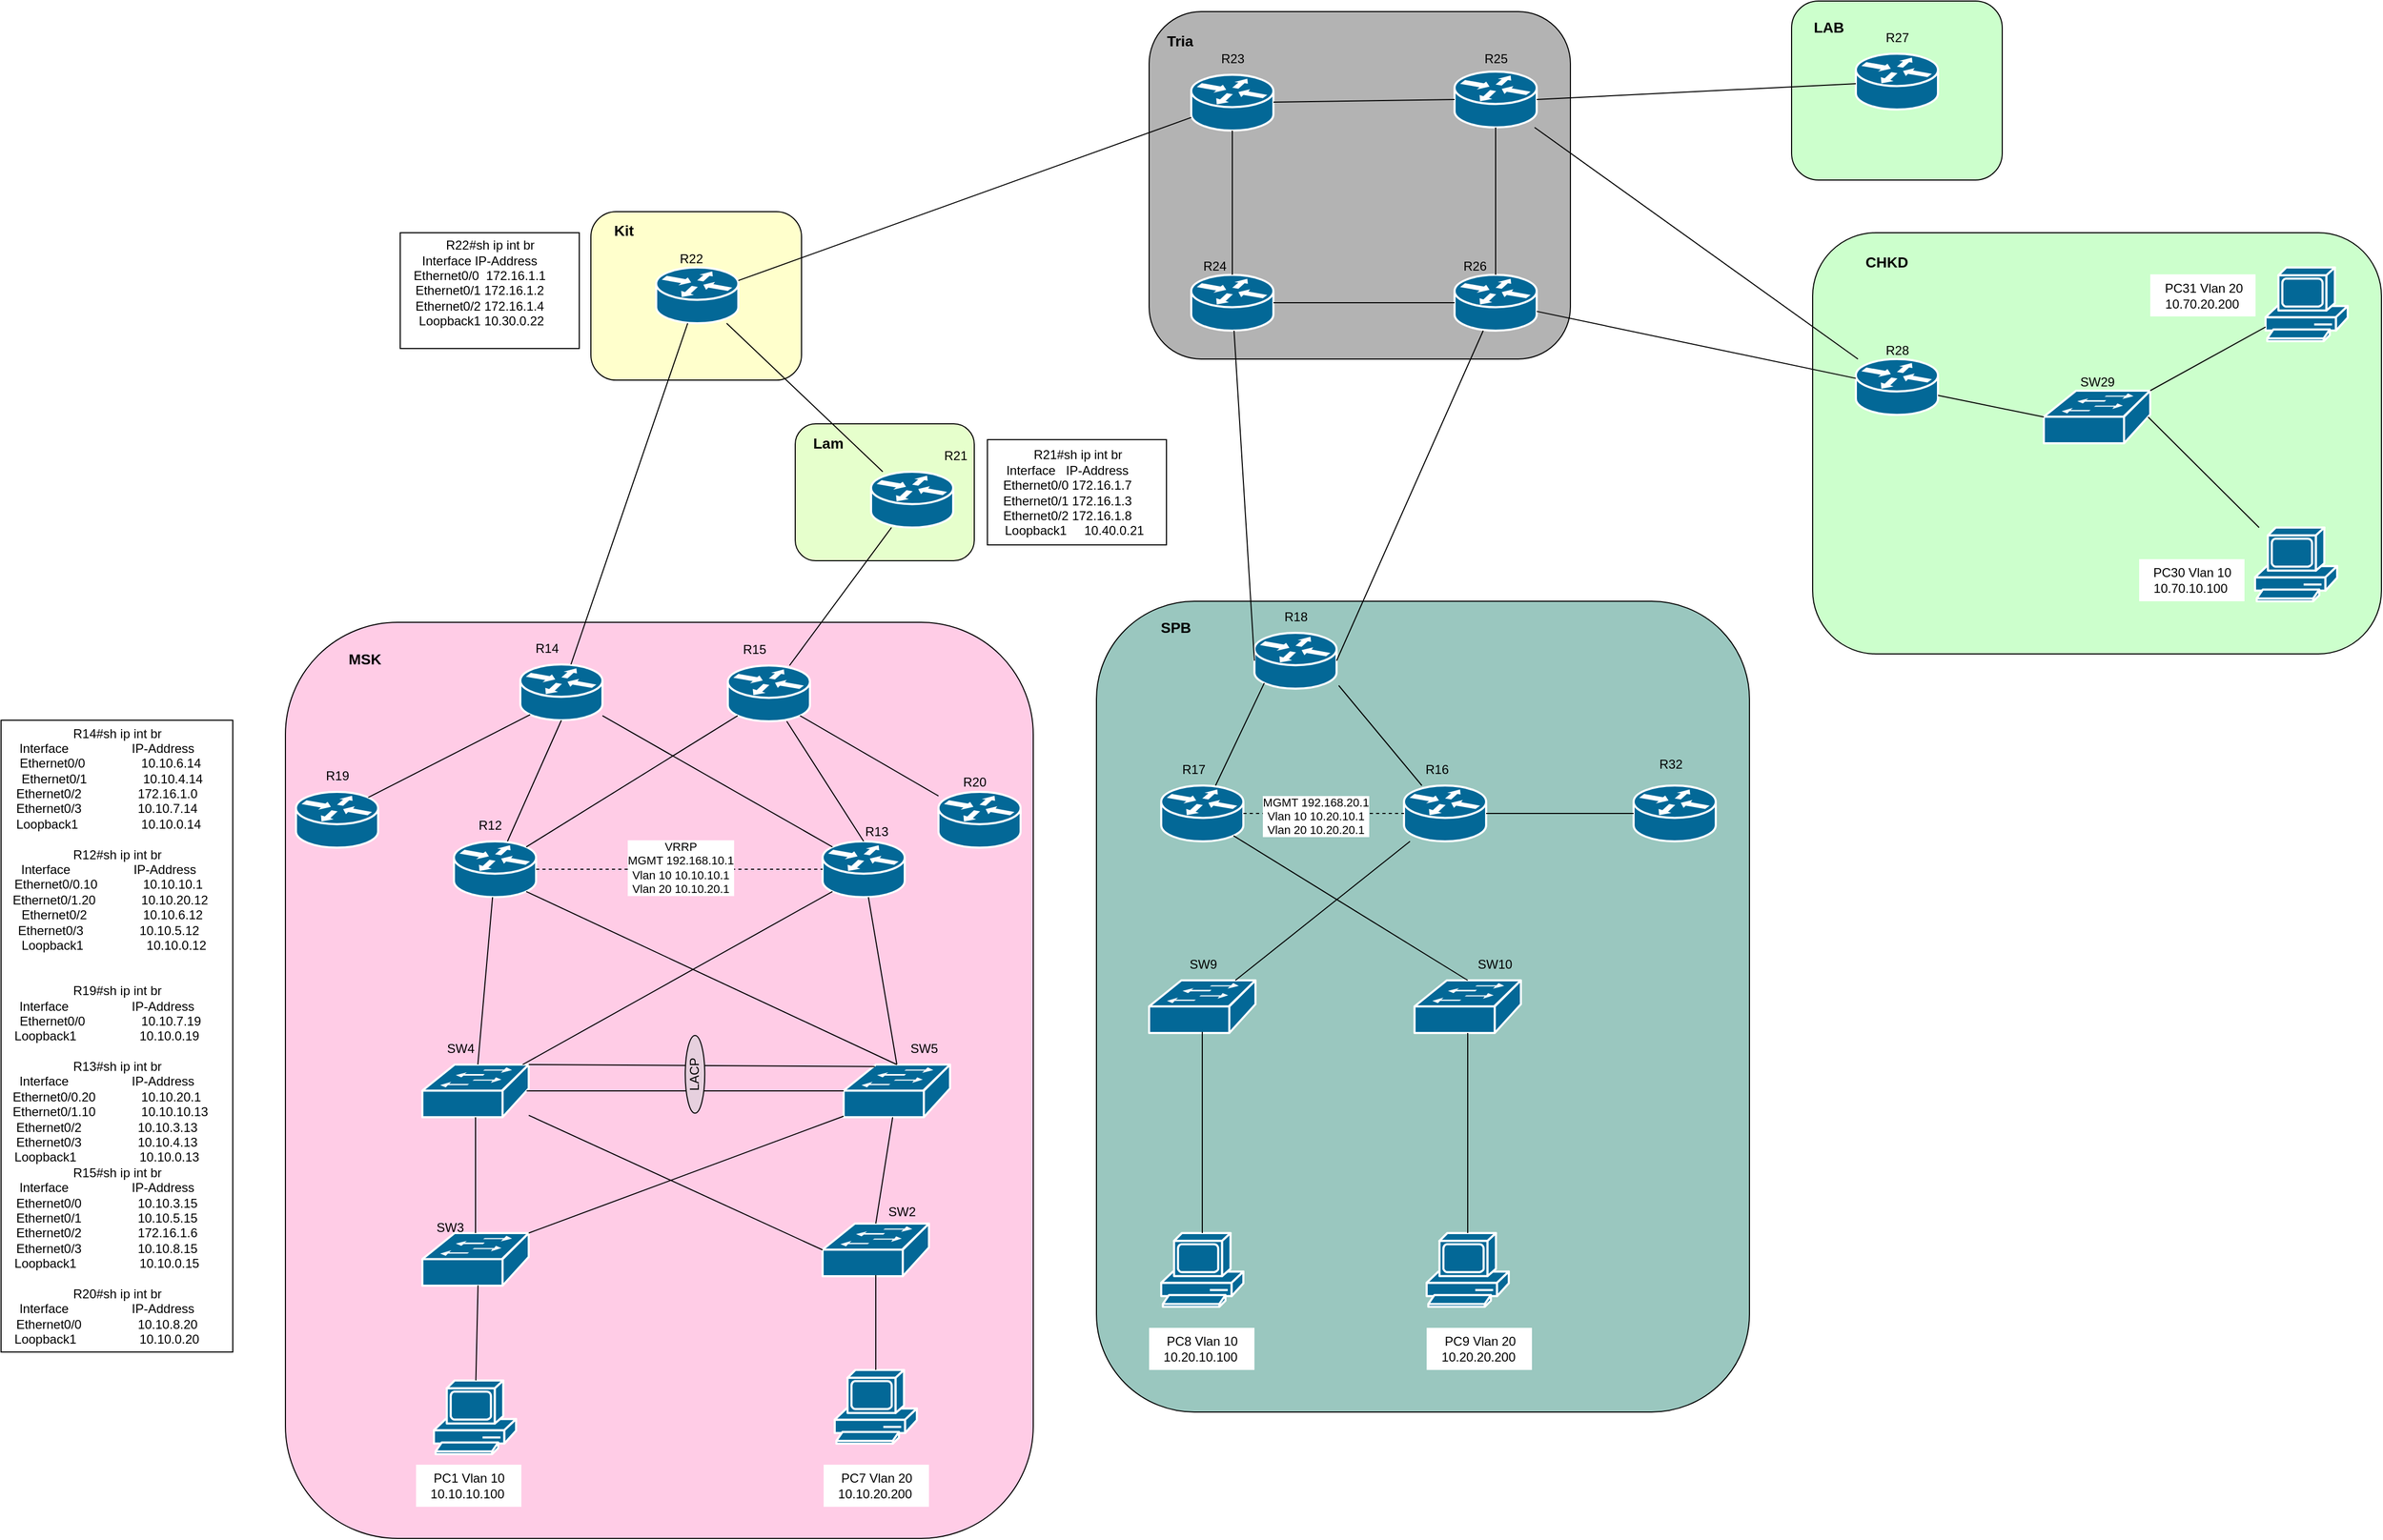 <mxfile version="26.1.1">
  <diagram name="Page-1" id="c37626ed-c26b-45fb-9056-f9ebc6bb27b6">
    <mxGraphModel dx="2823" dy="1587" grid="1" gridSize="10" guides="1" tooltips="1" connect="1" arrows="1" fold="1" page="1" pageScale="1" pageWidth="1100" pageHeight="850" background="none" math="0" shadow="0">
      <root>
        <mxCell id="0" />
        <mxCell id="1" parent="0" />
        <mxCell id="o637oV9layjL8QvYwBEP-45" value="" style="rounded=1;whiteSpace=wrap;html=1;fillColor=#CCFFCC;" vertex="1" parent="1">
          <mxGeometry x="1040" y="-320" width="200" height="170" as="geometry" />
        </mxCell>
        <mxCell id="o637oV9layjL8QvYwBEP-44" value="" style="rounded=1;whiteSpace=wrap;html=1;fillColor=#B3B3B3;" vertex="1" parent="1">
          <mxGeometry x="430" y="-310" width="400" height="330" as="geometry" />
        </mxCell>
        <mxCell id="o637oV9layjL8QvYwBEP-40" value="" style="rounded=1;whiteSpace=wrap;html=1;fillColor=#E6FFCC;" vertex="1" parent="1">
          <mxGeometry x="94" y="81.5" width="170" height="130" as="geometry" />
        </mxCell>
        <mxCell id="o637oV9layjL8QvYwBEP-41" value="" style="rounded=1;whiteSpace=wrap;html=1;fillColor=#FFFFCC;" vertex="1" parent="1">
          <mxGeometry x="-100" y="-120" width="200" height="160" as="geometry" />
        </mxCell>
        <mxCell id="o637oV9layjL8QvYwBEP-39" value="" style="rounded=1;whiteSpace=wrap;html=1;fillColor=#CCFFCC;" vertex="1" parent="1">
          <mxGeometry x="1060" y="-100" width="540" height="400" as="geometry" />
        </mxCell>
        <mxCell id="o637oV9layjL8QvYwBEP-37" value="" style="rounded=1;whiteSpace=wrap;html=1;fillColor=#9AC7BF;" vertex="1" parent="1">
          <mxGeometry x="380" y="250" width="620" height="770" as="geometry" />
        </mxCell>
        <mxCell id="o637oV9layjL8QvYwBEP-36" value="" style="rounded=1;whiteSpace=wrap;html=1;fillColor=#FFCCE6;" vertex="1" parent="1">
          <mxGeometry x="-390" y="270" width="710" height="870" as="geometry" />
        </mxCell>
        <mxCell id="o637oV9layjL8QvYwBEP-2" value="" style="shape=mxgraph.cisco.routers.router;sketch=0;html=1;pointerEvents=1;dashed=0;fillColor=#036897;strokeColor=#ffffff;strokeWidth=2;verticalLabelPosition=bottom;verticalAlign=top;align=center;outlineConnect=0;" vertex="1" parent="1">
          <mxGeometry x="120" y="478" width="78" height="53" as="geometry" />
        </mxCell>
        <mxCell id="o637oV9layjL8QvYwBEP-3" value="" style="shape=mxgraph.cisco.routers.router;sketch=0;html=1;pointerEvents=1;dashed=0;fillColor=#036897;strokeColor=#ffffff;strokeWidth=2;verticalLabelPosition=bottom;verticalAlign=top;align=center;outlineConnect=0;" vertex="1" parent="1">
          <mxGeometry x="-230" y="478" width="78" height="53" as="geometry" />
        </mxCell>
        <mxCell id="o637oV9layjL8QvYwBEP-4" value="" style="shape=mxgraph.cisco.routers.router;sketch=0;html=1;pointerEvents=1;dashed=0;fillColor=#036897;strokeColor=#ffffff;strokeWidth=2;verticalLabelPosition=bottom;verticalAlign=top;align=center;outlineConnect=0;" vertex="1" parent="1">
          <mxGeometry x="-380" y="431" width="78" height="53" as="geometry" />
        </mxCell>
        <mxCell id="o637oV9layjL8QvYwBEP-5" value="" style="shape=mxgraph.cisco.routers.router;sketch=0;html=1;pointerEvents=1;dashed=0;fillColor=#036897;strokeColor=#ffffff;strokeWidth=2;verticalLabelPosition=bottom;verticalAlign=top;align=center;outlineConnect=0;" vertex="1" parent="1">
          <mxGeometry x="230" y="431" width="78" height="53" as="geometry" />
        </mxCell>
        <mxCell id="o637oV9layjL8QvYwBEP-6" value="" style="shape=mxgraph.cisco.routers.router;sketch=0;html=1;pointerEvents=1;dashed=0;fillColor=#036897;strokeColor=#ffffff;strokeWidth=2;verticalLabelPosition=bottom;verticalAlign=top;align=center;outlineConnect=0;" vertex="1" parent="1">
          <mxGeometry x="-167" y="310" width="78" height="53" as="geometry" />
        </mxCell>
        <mxCell id="o637oV9layjL8QvYwBEP-7" value="" style="shape=mxgraph.cisco.routers.router;sketch=0;html=1;pointerEvents=1;dashed=0;fillColor=#036897;strokeColor=#ffffff;strokeWidth=2;verticalLabelPosition=bottom;verticalAlign=top;align=center;outlineConnect=0;" vertex="1" parent="1">
          <mxGeometry x="30" y="311" width="78" height="53" as="geometry" />
        </mxCell>
        <mxCell id="o637oV9layjL8QvYwBEP-8" value="" style="shape=mxgraph.cisco.routers.router;sketch=0;html=1;pointerEvents=1;dashed=0;fillColor=#036897;strokeColor=#ffffff;strokeWidth=2;verticalLabelPosition=bottom;verticalAlign=top;align=center;outlineConnect=0;" vertex="1" parent="1">
          <mxGeometry x="-38" y="-67" width="78" height="53" as="geometry" />
        </mxCell>
        <mxCell id="o637oV9layjL8QvYwBEP-9" value="" style="shape=mxgraph.cisco.routers.router;sketch=0;html=1;pointerEvents=1;dashed=0;fillColor=#036897;strokeColor=#ffffff;strokeWidth=2;verticalLabelPosition=bottom;verticalAlign=top;align=center;outlineConnect=0;" vertex="1" parent="1">
          <mxGeometry x="166" y="127" width="78" height="53" as="geometry" />
        </mxCell>
        <mxCell id="o637oV9layjL8QvYwBEP-10" value="" style="shape=mxgraph.cisco.routers.router;sketch=0;html=1;pointerEvents=1;dashed=0;fillColor=#036897;strokeColor=#ffffff;strokeWidth=2;verticalLabelPosition=bottom;verticalAlign=top;align=center;outlineConnect=0;" vertex="1" parent="1">
          <mxGeometry x="470" y="-60" width="78" height="53" as="geometry" />
        </mxCell>
        <mxCell id="o637oV9layjL8QvYwBEP-11" value="" style="shape=mxgraph.cisco.routers.router;sketch=0;html=1;pointerEvents=1;dashed=0;fillColor=#036897;strokeColor=#ffffff;strokeWidth=2;verticalLabelPosition=bottom;verticalAlign=top;align=center;outlineConnect=0;" vertex="1" parent="1">
          <mxGeometry x="470" y="-250" width="78" height="53" as="geometry" />
        </mxCell>
        <mxCell id="o637oV9layjL8QvYwBEP-12" value="" style="shape=mxgraph.cisco.routers.router;sketch=0;html=1;pointerEvents=1;dashed=0;fillColor=#036897;strokeColor=#ffffff;strokeWidth=2;verticalLabelPosition=bottom;verticalAlign=top;align=center;outlineConnect=0;" vertex="1" parent="1">
          <mxGeometry x="720" y="-60" width="78" height="53" as="geometry" />
        </mxCell>
        <mxCell id="o637oV9layjL8QvYwBEP-13" value="" style="shape=mxgraph.cisco.routers.router;sketch=0;html=1;pointerEvents=1;dashed=0;fillColor=#036897;strokeColor=#ffffff;strokeWidth=2;verticalLabelPosition=bottom;verticalAlign=top;align=center;outlineConnect=0;" vertex="1" parent="1">
          <mxGeometry x="720" y="-253" width="78" height="53" as="geometry" />
        </mxCell>
        <mxCell id="o637oV9layjL8QvYwBEP-14" value="" style="shape=mxgraph.cisco.routers.router;sketch=0;html=1;pointerEvents=1;dashed=0;fillColor=#036897;strokeColor=#ffffff;strokeWidth=2;verticalLabelPosition=bottom;verticalAlign=top;align=center;outlineConnect=0;" vertex="1" parent="1">
          <mxGeometry x="1101" y="20" width="78" height="53" as="geometry" />
        </mxCell>
        <mxCell id="o637oV9layjL8QvYwBEP-15" value="" style="shape=mxgraph.cisco.routers.router;sketch=0;html=1;pointerEvents=1;dashed=0;fillColor=#036897;strokeColor=#ffffff;strokeWidth=2;verticalLabelPosition=bottom;verticalAlign=top;align=center;outlineConnect=0;" vertex="1" parent="1">
          <mxGeometry x="1101" y="-270" width="78" height="53" as="geometry" />
        </mxCell>
        <mxCell id="o637oV9layjL8QvYwBEP-17" value="" style="shape=mxgraph.cisco.routers.router;sketch=0;html=1;pointerEvents=1;dashed=0;fillColor=#036897;strokeColor=#ffffff;strokeWidth=2;verticalLabelPosition=bottom;verticalAlign=top;align=center;outlineConnect=0;" vertex="1" parent="1">
          <mxGeometry x="530" y="280" width="78" height="53" as="geometry" />
        </mxCell>
        <mxCell id="o637oV9layjL8QvYwBEP-18" value="" style="shape=mxgraph.cisco.routers.router;sketch=0;html=1;pointerEvents=1;dashed=0;fillColor=#036897;strokeColor=#ffffff;strokeWidth=2;verticalLabelPosition=bottom;verticalAlign=top;align=center;outlineConnect=0;" vertex="1" parent="1">
          <mxGeometry x="441.5" y="425" width="78" height="53" as="geometry" />
        </mxCell>
        <mxCell id="o637oV9layjL8QvYwBEP-19" value="" style="shape=mxgraph.cisco.routers.router;sketch=0;html=1;pointerEvents=1;dashed=0;fillColor=#036897;strokeColor=#ffffff;strokeWidth=2;verticalLabelPosition=bottom;verticalAlign=top;align=center;outlineConnect=0;" vertex="1" parent="1">
          <mxGeometry x="672" y="425" width="78" height="53" as="geometry" />
        </mxCell>
        <mxCell id="o637oV9layjL8QvYwBEP-20" value="" style="shape=mxgraph.cisco.routers.router;sketch=0;html=1;pointerEvents=1;dashed=0;fillColor=#036897;strokeColor=#ffffff;strokeWidth=2;verticalLabelPosition=bottom;verticalAlign=top;align=center;outlineConnect=0;" vertex="1" parent="1">
          <mxGeometry x="890" y="425" width="78" height="53" as="geometry" />
        </mxCell>
        <mxCell id="o637oV9layjL8QvYwBEP-21" value="" style="shape=mxgraph.cisco.switches.workgroup_switch;sketch=0;html=1;pointerEvents=1;dashed=0;fillColor=#036897;strokeColor=#ffffff;strokeWidth=2;verticalLabelPosition=bottom;verticalAlign=top;align=center;outlineConnect=0;" vertex="1" parent="1">
          <mxGeometry x="-260" y="690" width="101" height="50" as="geometry" />
        </mxCell>
        <mxCell id="o637oV9layjL8QvYwBEP-22" value="" style="shape=mxgraph.cisco.switches.workgroup_switch;sketch=0;html=1;pointerEvents=1;dashed=0;fillColor=#036897;strokeColor=#ffffff;strokeWidth=2;verticalLabelPosition=bottom;verticalAlign=top;align=center;outlineConnect=0;" vertex="1" parent="1">
          <mxGeometry x="140" y="690" width="101" height="50" as="geometry" />
        </mxCell>
        <mxCell id="o637oV9layjL8QvYwBEP-25" value="" style="shape=mxgraph.cisco.switches.workgroup_switch;sketch=0;html=1;pointerEvents=1;dashed=0;fillColor=#036897;strokeColor=#ffffff;strokeWidth=2;verticalLabelPosition=bottom;verticalAlign=top;align=center;outlineConnect=0;" vertex="1" parent="1">
          <mxGeometry x="-260" y="850" width="101" height="50" as="geometry" />
        </mxCell>
        <mxCell id="o637oV9layjL8QvYwBEP-26" value="" style="shape=mxgraph.cisco.switches.workgroup_switch;sketch=0;html=1;pointerEvents=1;dashed=0;fillColor=#036897;strokeColor=#ffffff;strokeWidth=2;verticalLabelPosition=bottom;verticalAlign=top;align=center;outlineConnect=0;" vertex="1" parent="1">
          <mxGeometry x="120" y="841" width="101" height="50" as="geometry" />
        </mxCell>
        <mxCell id="o637oV9layjL8QvYwBEP-27" value="" style="shape=mxgraph.cisco.switches.workgroup_switch;sketch=0;html=1;pointerEvents=1;dashed=0;fillColor=#036897;strokeColor=#ffffff;strokeWidth=2;verticalLabelPosition=bottom;verticalAlign=top;align=center;outlineConnect=0;" vertex="1" parent="1">
          <mxGeometry x="1279.5" y="50" width="101" height="50" as="geometry" />
        </mxCell>
        <mxCell id="o637oV9layjL8QvYwBEP-28" value="" style="shape=mxgraph.cisco.computers_and_peripherals.pc;sketch=0;html=1;pointerEvents=1;dashed=0;fillColor=#036897;strokeColor=#ffffff;strokeWidth=2;verticalLabelPosition=bottom;verticalAlign=top;align=center;outlineConnect=0;" vertex="1" parent="1">
          <mxGeometry x="-249" y="990" width="78" height="70" as="geometry" />
        </mxCell>
        <mxCell id="o637oV9layjL8QvYwBEP-29" value="" style="shape=mxgraph.cisco.computers_and_peripherals.pc;sketch=0;html=1;pointerEvents=1;dashed=0;fillColor=#036897;strokeColor=#ffffff;strokeWidth=2;verticalLabelPosition=bottom;verticalAlign=top;align=center;outlineConnect=0;" vertex="1" parent="1">
          <mxGeometry x="131.5" y="980" width="78" height="70" as="geometry" />
        </mxCell>
        <mxCell id="o637oV9layjL8QvYwBEP-30" value="" style="shape=mxgraph.cisco.switches.workgroup_switch;sketch=0;html=1;pointerEvents=1;dashed=0;fillColor=#036897;strokeColor=#ffffff;strokeWidth=2;verticalLabelPosition=bottom;verticalAlign=top;align=center;outlineConnect=0;" vertex="1" parent="1">
          <mxGeometry x="430" y="610" width="101" height="50" as="geometry" />
        </mxCell>
        <mxCell id="o637oV9layjL8QvYwBEP-31" value="" style="shape=mxgraph.cisco.switches.workgroup_switch;sketch=0;html=1;pointerEvents=1;dashed=0;fillColor=#036897;strokeColor=#ffffff;strokeWidth=2;verticalLabelPosition=bottom;verticalAlign=top;align=center;outlineConnect=0;" vertex="1" parent="1">
          <mxGeometry x="682" y="610" width="101" height="50" as="geometry" />
        </mxCell>
        <mxCell id="o637oV9layjL8QvYwBEP-32" value="" style="shape=mxgraph.cisco.computers_and_peripherals.pc;sketch=0;html=1;pointerEvents=1;dashed=0;fillColor=#036897;strokeColor=#ffffff;strokeWidth=2;verticalLabelPosition=bottom;verticalAlign=top;align=center;outlineConnect=0;" vertex="1" parent="1">
          <mxGeometry x="441.5" y="850" width="78" height="70" as="geometry" />
        </mxCell>
        <mxCell id="o637oV9layjL8QvYwBEP-33" value="" style="shape=mxgraph.cisco.computers_and_peripherals.pc;sketch=0;html=1;pointerEvents=1;dashed=0;fillColor=#036897;strokeColor=#ffffff;strokeWidth=2;verticalLabelPosition=bottom;verticalAlign=top;align=center;outlineConnect=0;" vertex="1" parent="1">
          <mxGeometry x="693.5" y="850" width="78" height="70" as="geometry" />
        </mxCell>
        <mxCell id="o637oV9layjL8QvYwBEP-34" value="" style="shape=mxgraph.cisco.computers_and_peripherals.pc;sketch=0;html=1;pointerEvents=1;dashed=0;fillColor=#036897;strokeColor=#ffffff;strokeWidth=2;verticalLabelPosition=bottom;verticalAlign=top;align=center;outlineConnect=0;" vertex="1" parent="1">
          <mxGeometry x="1490" y="-67" width="78" height="70" as="geometry" />
        </mxCell>
        <mxCell id="o637oV9layjL8QvYwBEP-35" value="" style="shape=mxgraph.cisco.computers_and_peripherals.pc;sketch=0;html=1;pointerEvents=1;dashed=0;fillColor=#036897;strokeColor=#ffffff;strokeWidth=2;verticalLabelPosition=bottom;verticalAlign=top;align=center;outlineConnect=0;" vertex="1" parent="1">
          <mxGeometry x="1480" y="180" width="78" height="70" as="geometry" />
        </mxCell>
        <mxCell id="o637oV9layjL8QvYwBEP-48" value="" style="endArrow=none;html=1;rounded=0;" edge="1" parent="1" source="o637oV9layjL8QvYwBEP-25" target="o637oV9layjL8QvYwBEP-21">
          <mxGeometry width="50" height="50" relative="1" as="geometry">
            <mxPoint x="50" y="800" as="sourcePoint" />
            <mxPoint x="100" y="750" as="targetPoint" />
          </mxGeometry>
        </mxCell>
        <mxCell id="o637oV9layjL8QvYwBEP-49" value="" style="endArrow=none;html=1;rounded=0;exitX=0.5;exitY=0;exitDx=0;exitDy=0;exitPerimeter=0;" edge="1" parent="1" source="o637oV9layjL8QvYwBEP-26" target="o637oV9layjL8QvYwBEP-22">
          <mxGeometry width="50" height="50" relative="1" as="geometry">
            <mxPoint x="50" y="800" as="sourcePoint" />
            <mxPoint x="100" y="750" as="targetPoint" />
          </mxGeometry>
        </mxCell>
        <mxCell id="o637oV9layjL8QvYwBEP-50" value="" style="endArrow=none;html=1;rounded=0;exitX=1;exitY=0;exitDx=0;exitDy=0;exitPerimeter=0;entryX=0;entryY=0.98;entryDx=0;entryDy=0;entryPerimeter=0;" edge="1" parent="1" source="o637oV9layjL8QvYwBEP-25" target="o637oV9layjL8QvYwBEP-22">
          <mxGeometry width="50" height="50" relative="1" as="geometry">
            <mxPoint x="50" y="680" as="sourcePoint" />
            <mxPoint x="100" y="630" as="targetPoint" />
          </mxGeometry>
        </mxCell>
        <mxCell id="o637oV9layjL8QvYwBEP-51" value="" style="endArrow=none;html=1;rounded=0;entryX=0;entryY=0.5;entryDx=0;entryDy=0;entryPerimeter=0;" edge="1" parent="1" source="o637oV9layjL8QvYwBEP-21" target="o637oV9layjL8QvYwBEP-26">
          <mxGeometry width="50" height="50" relative="1" as="geometry">
            <mxPoint x="50" y="680" as="sourcePoint" />
            <mxPoint x="100" y="630" as="targetPoint" />
          </mxGeometry>
        </mxCell>
        <mxCell id="o637oV9layjL8QvYwBEP-52" value="" style="endArrow=none;html=1;rounded=0;exitX=1;exitY=0;exitDx=0;exitDy=0;exitPerimeter=0;entryX=0.292;entryY=0.037;entryDx=0;entryDy=0;entryPerimeter=0;" edge="1" parent="1" source="o637oV9layjL8QvYwBEP-21" target="o637oV9layjL8QvYwBEP-22">
          <mxGeometry width="50" height="50" relative="1" as="geometry">
            <mxPoint x="50" y="800" as="sourcePoint" />
            <mxPoint x="100" y="750" as="targetPoint" />
          </mxGeometry>
        </mxCell>
        <mxCell id="o637oV9layjL8QvYwBEP-53" value="" style="endArrow=none;html=1;rounded=0;exitX=0.98;exitY=0.5;exitDx=0;exitDy=0;exitPerimeter=0;" edge="1" parent="1" source="o637oV9layjL8QvYwBEP-21" target="o637oV9layjL8QvYwBEP-22">
          <mxGeometry width="50" height="50" relative="1" as="geometry">
            <mxPoint x="60" y="610" as="sourcePoint" />
            <mxPoint x="110" y="560" as="targetPoint" />
          </mxGeometry>
        </mxCell>
        <mxCell id="o637oV9layjL8QvYwBEP-54" value="" style="endArrow=none;html=1;rounded=0;exitX=0.88;exitY=0.9;exitDx=0;exitDy=0;exitPerimeter=0;entryX=0.5;entryY=0;entryDx=0;entryDy=0;entryPerimeter=0;" edge="1" parent="1" source="o637oV9layjL8QvYwBEP-3" target="o637oV9layjL8QvYwBEP-22">
          <mxGeometry width="50" height="50" relative="1" as="geometry">
            <mxPoint x="60" y="610" as="sourcePoint" />
            <mxPoint x="110" y="560" as="targetPoint" />
          </mxGeometry>
        </mxCell>
        <mxCell id="o637oV9layjL8QvYwBEP-55" value="" style="endArrow=none;html=1;rounded=0;entryX=0.12;entryY=0.9;entryDx=0;entryDy=0;entryPerimeter=0;" edge="1" parent="1" source="o637oV9layjL8QvYwBEP-21" target="o637oV9layjL8QvYwBEP-2">
          <mxGeometry width="50" height="50" relative="1" as="geometry">
            <mxPoint x="60" y="610" as="sourcePoint" />
            <mxPoint x="110" y="560" as="targetPoint" />
          </mxGeometry>
        </mxCell>
        <mxCell id="o637oV9layjL8QvYwBEP-56" value="" style="endArrow=none;html=1;rounded=0;exitX=0.5;exitY=0;exitDx=0;exitDy=0;exitPerimeter=0;" edge="1" parent="1" source="o637oV9layjL8QvYwBEP-22" target="o637oV9layjL8QvYwBEP-2">
          <mxGeometry width="50" height="50" relative="1" as="geometry">
            <mxPoint x="60" y="610" as="sourcePoint" />
            <mxPoint x="110" y="560" as="targetPoint" />
          </mxGeometry>
        </mxCell>
        <mxCell id="o637oV9layjL8QvYwBEP-57" value="" style="endArrow=none;html=1;rounded=0;" edge="1" parent="1" source="o637oV9layjL8QvYwBEP-21" target="o637oV9layjL8QvYwBEP-3">
          <mxGeometry width="50" height="50" relative="1" as="geometry">
            <mxPoint x="60" y="610" as="sourcePoint" />
            <mxPoint x="110" y="560" as="targetPoint" />
          </mxGeometry>
        </mxCell>
        <mxCell id="o637oV9layjL8QvYwBEP-58" value="" style="endArrow=none;html=1;rounded=0;exitX=0.88;exitY=0.1;exitDx=0;exitDy=0;exitPerimeter=0;entryX=0.12;entryY=0.9;entryDx=0;entryDy=0;entryPerimeter=0;" edge="1" parent="1" source="o637oV9layjL8QvYwBEP-3" target="o637oV9layjL8QvYwBEP-7">
          <mxGeometry width="50" height="50" relative="1" as="geometry">
            <mxPoint x="60" y="440" as="sourcePoint" />
            <mxPoint x="110" y="390" as="targetPoint" />
          </mxGeometry>
        </mxCell>
        <mxCell id="o637oV9layjL8QvYwBEP-59" value="" style="endArrow=none;html=1;rounded=0;exitX=0.12;exitY=0.1;exitDx=0;exitDy=0;exitPerimeter=0;" edge="1" parent="1" source="o637oV9layjL8QvYwBEP-2" target="o637oV9layjL8QvYwBEP-6">
          <mxGeometry width="50" height="50" relative="1" as="geometry">
            <mxPoint x="60" y="440" as="sourcePoint" />
            <mxPoint x="110" y="390" as="targetPoint" />
          </mxGeometry>
        </mxCell>
        <mxCell id="o637oV9layjL8QvYwBEP-60" value="" style="endArrow=none;html=1;rounded=0;exitX=0.5;exitY=0;exitDx=0;exitDy=0;exitPerimeter=0;" edge="1" parent="1" source="o637oV9layjL8QvYwBEP-2" target="o637oV9layjL8QvYwBEP-7">
          <mxGeometry width="50" height="50" relative="1" as="geometry">
            <mxPoint x="60" y="440" as="sourcePoint" />
            <mxPoint x="110" y="390" as="targetPoint" />
          </mxGeometry>
        </mxCell>
        <mxCell id="o637oV9layjL8QvYwBEP-61" value="" style="endArrow=none;html=1;rounded=0;entryX=0.5;entryY=1;entryDx=0;entryDy=0;entryPerimeter=0;" edge="1" parent="1" source="o637oV9layjL8QvYwBEP-3" target="o637oV9layjL8QvYwBEP-6">
          <mxGeometry width="50" height="50" relative="1" as="geometry">
            <mxPoint x="60" y="440" as="sourcePoint" />
            <mxPoint x="110" y="390" as="targetPoint" />
          </mxGeometry>
        </mxCell>
        <mxCell id="o637oV9layjL8QvYwBEP-62" value="" style="endArrow=none;html=1;rounded=0;entryX=0.12;entryY=0.9;entryDx=0;entryDy=0;entryPerimeter=0;exitX=0.88;exitY=0.1;exitDx=0;exitDy=0;exitPerimeter=0;" edge="1" parent="1" source="o637oV9layjL8QvYwBEP-4" target="o637oV9layjL8QvYwBEP-6">
          <mxGeometry width="50" height="50" relative="1" as="geometry">
            <mxPoint x="60" y="440" as="sourcePoint" />
            <mxPoint x="110" y="390" as="targetPoint" />
          </mxGeometry>
        </mxCell>
        <mxCell id="o637oV9layjL8QvYwBEP-63" value="" style="endArrow=none;html=1;rounded=0;entryX=0.88;entryY=0.9;entryDx=0;entryDy=0;entryPerimeter=0;" edge="1" parent="1" source="o637oV9layjL8QvYwBEP-5" target="o637oV9layjL8QvYwBEP-7">
          <mxGeometry width="50" height="50" relative="1" as="geometry">
            <mxPoint x="60" y="440" as="sourcePoint" />
            <mxPoint x="110" y="390" as="targetPoint" />
          </mxGeometry>
        </mxCell>
        <mxCell id="o637oV9layjL8QvYwBEP-65" value="" style="endArrow=none;html=1;rounded=0;entryX=0.5;entryY=0.98;entryDx=0;entryDy=0;entryPerimeter=0;" edge="1" parent="1" source="o637oV9layjL8QvYwBEP-29" target="o637oV9layjL8QvYwBEP-26">
          <mxGeometry width="50" height="50" relative="1" as="geometry">
            <mxPoint x="60" y="1020" as="sourcePoint" />
            <mxPoint x="110" y="970" as="targetPoint" />
          </mxGeometry>
        </mxCell>
        <mxCell id="o637oV9layjL8QvYwBEP-66" value="" style="endArrow=none;html=1;rounded=0;entryX=0.557;entryY=-0.011;entryDx=0;entryDy=0;entryPerimeter=0;" edge="1" parent="1" source="o637oV9layjL8QvYwBEP-28">
          <mxGeometry width="50" height="50" relative="1" as="geometry">
            <mxPoint x="60" y="1020" as="sourcePoint" />
            <mxPoint x="-207.15" y="899.67" as="targetPoint" />
          </mxGeometry>
        </mxCell>
        <mxCell id="o637oV9layjL8QvYwBEP-67" value="" style="endArrow=none;html=1;rounded=0;" edge="1" parent="1" source="o637oV9layjL8QvYwBEP-6" target="o637oV9layjL8QvYwBEP-8">
          <mxGeometry width="50" height="50" relative="1" as="geometry">
            <mxPoint x="150" y="250" as="sourcePoint" />
            <mxPoint x="200" y="200" as="targetPoint" />
          </mxGeometry>
        </mxCell>
        <mxCell id="o637oV9layjL8QvYwBEP-68" value="" style="endArrow=none;html=1;rounded=0;" edge="1" parent="1" source="o637oV9layjL8QvYwBEP-7" target="o637oV9layjL8QvYwBEP-9">
          <mxGeometry width="50" height="50" relative="1" as="geometry">
            <mxPoint x="150" y="210" as="sourcePoint" />
            <mxPoint x="200" y="160" as="targetPoint" />
          </mxGeometry>
        </mxCell>
        <mxCell id="o637oV9layjL8QvYwBEP-69" value="" style="endArrow=none;html=1;rounded=0;" edge="1" parent="1" source="o637oV9layjL8QvYwBEP-9" target="o637oV9layjL8QvYwBEP-8">
          <mxGeometry width="50" height="50" relative="1" as="geometry">
            <mxPoint x="150" y="10" as="sourcePoint" />
            <mxPoint x="200" y="-40" as="targetPoint" />
          </mxGeometry>
        </mxCell>
        <mxCell id="o637oV9layjL8QvYwBEP-70" value="" style="endArrow=none;html=1;rounded=0;" edge="1" parent="1" source="o637oV9layjL8QvYwBEP-8" target="o637oV9layjL8QvYwBEP-11">
          <mxGeometry width="50" height="50" relative="1" as="geometry">
            <mxPoint x="510" y="10" as="sourcePoint" />
            <mxPoint x="560" y="-40" as="targetPoint" />
          </mxGeometry>
        </mxCell>
        <mxCell id="o637oV9layjL8QvYwBEP-71" value="" style="endArrow=none;html=1;rounded=0;entryX=0.5;entryY=1;entryDx=0;entryDy=0;entryPerimeter=0;exitX=0.5;exitY=0;exitDx=0;exitDy=0;exitPerimeter=0;" edge="1" parent="1" source="o637oV9layjL8QvYwBEP-12" target="o637oV9layjL8QvYwBEP-13">
          <mxGeometry width="50" height="50" relative="1" as="geometry">
            <mxPoint x="820" y="-70" as="sourcePoint" />
            <mxPoint x="870" y="-120" as="targetPoint" />
          </mxGeometry>
        </mxCell>
        <mxCell id="o637oV9layjL8QvYwBEP-72" value="" style="endArrow=none;html=1;rounded=0;exitX=1;exitY=0.5;exitDx=0;exitDy=0;exitPerimeter=0;" edge="1" parent="1" source="o637oV9layjL8QvYwBEP-10" target="o637oV9layjL8QvYwBEP-12">
          <mxGeometry width="50" height="50" relative="1" as="geometry">
            <mxPoint x="820" y="-70" as="sourcePoint" />
            <mxPoint x="870" y="-120" as="targetPoint" />
          </mxGeometry>
        </mxCell>
        <mxCell id="o637oV9layjL8QvYwBEP-73" value="" style="endArrow=none;html=1;rounded=0;entryX=0.5;entryY=1;entryDx=0;entryDy=0;entryPerimeter=0;exitX=0.5;exitY=0;exitDx=0;exitDy=0;exitPerimeter=0;" edge="1" parent="1" source="o637oV9layjL8QvYwBEP-10" target="o637oV9layjL8QvYwBEP-11">
          <mxGeometry width="50" height="50" relative="1" as="geometry">
            <mxPoint x="820" y="-70" as="sourcePoint" />
            <mxPoint x="870" y="-120" as="targetPoint" />
          </mxGeometry>
        </mxCell>
        <mxCell id="o637oV9layjL8QvYwBEP-74" value="" style="endArrow=none;html=1;rounded=0;exitX=0;exitY=0.5;exitDx=0;exitDy=0;exitPerimeter=0;" edge="1" parent="1" source="o637oV9layjL8QvYwBEP-13" target="o637oV9layjL8QvYwBEP-11">
          <mxGeometry width="50" height="50" relative="1" as="geometry">
            <mxPoint x="820" y="-70" as="sourcePoint" />
            <mxPoint x="870" y="-120" as="targetPoint" />
          </mxGeometry>
        </mxCell>
        <mxCell id="o637oV9layjL8QvYwBEP-75" value="" style="endArrow=none;html=1;rounded=0;exitX=1;exitY=0.5;exitDx=0;exitDy=0;exitPerimeter=0;" edge="1" parent="1" source="o637oV9layjL8QvYwBEP-13" target="o637oV9layjL8QvYwBEP-15">
          <mxGeometry width="50" height="50" relative="1" as="geometry">
            <mxPoint x="1020" y="10" as="sourcePoint" />
            <mxPoint x="1070" y="-40" as="targetPoint" />
          </mxGeometry>
        </mxCell>
        <mxCell id="o637oV9layjL8QvYwBEP-76" value="" style="endArrow=none;html=1;rounded=0;" edge="1" parent="1" source="o637oV9layjL8QvYwBEP-14" target="o637oV9layjL8QvYwBEP-13">
          <mxGeometry width="50" height="50" relative="1" as="geometry">
            <mxPoint x="1020" y="10" as="sourcePoint" />
            <mxPoint x="1070" y="-40" as="targetPoint" />
          </mxGeometry>
        </mxCell>
        <mxCell id="o637oV9layjL8QvYwBEP-77" value="" style="endArrow=none;html=1;rounded=0;" edge="1" parent="1" source="o637oV9layjL8QvYwBEP-14" target="o637oV9layjL8QvYwBEP-12">
          <mxGeometry width="50" height="50" relative="1" as="geometry">
            <mxPoint x="1020" y="10" as="sourcePoint" />
            <mxPoint x="1070" y="-40" as="targetPoint" />
          </mxGeometry>
        </mxCell>
        <mxCell id="o637oV9layjL8QvYwBEP-78" value="" style="endArrow=none;html=1;rounded=0;exitX=0;exitY=0.5;exitDx=0;exitDy=0;exitPerimeter=0;" edge="1" parent="1" source="o637oV9layjL8QvYwBEP-27" target="o637oV9layjL8QvYwBEP-14">
          <mxGeometry width="50" height="50" relative="1" as="geometry">
            <mxPoint x="1460" y="110" as="sourcePoint" />
            <mxPoint x="1510" y="60" as="targetPoint" />
          </mxGeometry>
        </mxCell>
        <mxCell id="o637oV9layjL8QvYwBEP-79" value="" style="endArrow=none;html=1;rounded=0;exitX=1;exitY=0;exitDx=0;exitDy=0;exitPerimeter=0;" edge="1" parent="1" source="o637oV9layjL8QvYwBEP-27" target="o637oV9layjL8QvYwBEP-34">
          <mxGeometry width="50" height="50" relative="1" as="geometry">
            <mxPoint x="1460" y="110" as="sourcePoint" />
            <mxPoint x="1510" y="60" as="targetPoint" />
          </mxGeometry>
        </mxCell>
        <mxCell id="o637oV9layjL8QvYwBEP-80" value="" style="endArrow=none;html=1;rounded=0;entryX=0.98;entryY=0.5;entryDx=0;entryDy=0;entryPerimeter=0;" edge="1" parent="1" source="o637oV9layjL8QvYwBEP-35" target="o637oV9layjL8QvYwBEP-27">
          <mxGeometry width="50" height="50" relative="1" as="geometry">
            <mxPoint x="1460" y="110" as="sourcePoint" />
            <mxPoint x="1510" y="60" as="targetPoint" />
          </mxGeometry>
        </mxCell>
        <mxCell id="o637oV9layjL8QvYwBEP-81" value="" style="endArrow=none;html=1;rounded=0;exitX=1;exitY=0.5;exitDx=0;exitDy=0;exitPerimeter=0;" edge="1" parent="1" source="o637oV9layjL8QvYwBEP-17" target="o637oV9layjL8QvYwBEP-12">
          <mxGeometry width="50" height="50" relative="1" as="geometry">
            <mxPoint x="700" y="340" as="sourcePoint" />
            <mxPoint x="750" y="290" as="targetPoint" />
          </mxGeometry>
        </mxCell>
        <mxCell id="o637oV9layjL8QvYwBEP-82" value="" style="endArrow=none;html=1;rounded=0;exitX=0;exitY=0.5;exitDx=0;exitDy=0;exitPerimeter=0;" edge="1" parent="1" source="o637oV9layjL8QvYwBEP-17" target="o637oV9layjL8QvYwBEP-10">
          <mxGeometry width="50" height="50" relative="1" as="geometry">
            <mxPoint x="700" y="340" as="sourcePoint" />
            <mxPoint x="750" y="290" as="targetPoint" />
          </mxGeometry>
        </mxCell>
        <mxCell id="o637oV9layjL8QvYwBEP-83" value="" style="endArrow=none;html=1;rounded=0;" edge="1" parent="1" source="o637oV9layjL8QvYwBEP-19">
          <mxGeometry width="50" height="50" relative="1" as="geometry">
            <mxPoint x="700" y="490" as="sourcePoint" />
            <mxPoint x="610" y="330" as="targetPoint" />
          </mxGeometry>
        </mxCell>
        <mxCell id="o637oV9layjL8QvYwBEP-84" value="" style="endArrow=none;html=1;rounded=0;entryX=0.12;entryY=0.9;entryDx=0;entryDy=0;entryPerimeter=0;" edge="1" parent="1" source="o637oV9layjL8QvYwBEP-18" target="o637oV9layjL8QvYwBEP-17">
          <mxGeometry width="50" height="50" relative="1" as="geometry">
            <mxPoint x="700" y="490" as="sourcePoint" />
            <mxPoint x="750" y="440" as="targetPoint" />
          </mxGeometry>
        </mxCell>
        <mxCell id="o637oV9layjL8QvYwBEP-85" value="" style="endArrow=none;html=1;rounded=0;" edge="1" parent="1" source="o637oV9layjL8QvYwBEP-30" target="o637oV9layjL8QvYwBEP-19">
          <mxGeometry width="50" height="50" relative="1" as="geometry">
            <mxPoint x="700" y="490" as="sourcePoint" />
            <mxPoint x="750" y="440" as="targetPoint" />
          </mxGeometry>
        </mxCell>
        <mxCell id="o637oV9layjL8QvYwBEP-86" value="" style="endArrow=none;html=1;rounded=0;entryX=0.88;entryY=0.9;entryDx=0;entryDy=0;entryPerimeter=0;exitX=0.5;exitY=0;exitDx=0;exitDy=0;exitPerimeter=0;" edge="1" parent="1" source="o637oV9layjL8QvYwBEP-31" target="o637oV9layjL8QvYwBEP-18">
          <mxGeometry width="50" height="50" relative="1" as="geometry">
            <mxPoint x="700" y="630" as="sourcePoint" />
            <mxPoint x="750" y="580" as="targetPoint" />
          </mxGeometry>
        </mxCell>
        <mxCell id="o637oV9layjL8QvYwBEP-87" value="" style="endArrow=none;html=1;rounded=0;entryX=1;entryY=0.5;entryDx=0;entryDy=0;entryPerimeter=0;exitX=0;exitY=0.5;exitDx=0;exitDy=0;exitPerimeter=0;" edge="1" parent="1" source="o637oV9layjL8QvYwBEP-20" target="o637oV9layjL8QvYwBEP-19">
          <mxGeometry width="50" height="50" relative="1" as="geometry">
            <mxPoint x="700" y="630" as="sourcePoint" />
            <mxPoint x="750" y="580" as="targetPoint" />
          </mxGeometry>
        </mxCell>
        <mxCell id="o637oV9layjL8QvYwBEP-91" value="" style="endArrow=none;html=1;rounded=0;entryX=0.5;entryY=0.98;entryDx=0;entryDy=0;entryPerimeter=0;exitX=0.5;exitY=0;exitDx=0;exitDy=0;exitPerimeter=0;" edge="1" parent="1" source="o637oV9layjL8QvYwBEP-32" target="o637oV9layjL8QvYwBEP-30">
          <mxGeometry width="50" height="50" relative="1" as="geometry">
            <mxPoint x="550" y="770" as="sourcePoint" />
            <mxPoint x="600" y="720" as="targetPoint" />
          </mxGeometry>
        </mxCell>
        <mxCell id="o637oV9layjL8QvYwBEP-92" value="" style="endArrow=none;html=1;rounded=0;exitX=0.5;exitY=0;exitDx=0;exitDy=0;exitPerimeter=0;" edge="1" parent="1" source="o637oV9layjL8QvYwBEP-33" target="o637oV9layjL8QvYwBEP-31">
          <mxGeometry width="50" height="50" relative="1" as="geometry">
            <mxPoint x="550" y="770" as="sourcePoint" />
            <mxPoint x="600" y="720" as="targetPoint" />
          </mxGeometry>
        </mxCell>
        <mxCell id="o637oV9layjL8QvYwBEP-93" value="R22" style="text;html=1;align=center;verticalAlign=middle;resizable=0;points=[];autosize=1;strokeColor=none;fillColor=none;" vertex="1" parent="1">
          <mxGeometry x="-30" y="-90" width="50" height="30" as="geometry" />
        </mxCell>
        <mxCell id="o637oV9layjL8QvYwBEP-94" value="R23" style="text;html=1;align=center;verticalAlign=middle;resizable=0;points=[];autosize=1;strokeColor=none;fillColor=none;" vertex="1" parent="1">
          <mxGeometry x="484" y="-280" width="50" height="30" as="geometry" />
        </mxCell>
        <mxCell id="o637oV9layjL8QvYwBEP-95" value="R25" style="text;html=1;align=center;verticalAlign=middle;resizable=0;points=[];autosize=1;strokeColor=none;fillColor=none;" vertex="1" parent="1">
          <mxGeometry x="734" y="-280" width="50" height="30" as="geometry" />
        </mxCell>
        <mxCell id="o637oV9layjL8QvYwBEP-96" value="R24" style="text;html=1;align=center;verticalAlign=middle;resizable=0;points=[];autosize=1;strokeColor=none;fillColor=none;" vertex="1" parent="1">
          <mxGeometry x="466.5" y="-83" width="50" height="30" as="geometry" />
        </mxCell>
        <mxCell id="o637oV9layjL8QvYwBEP-97" value="R21" style="text;html=1;align=center;verticalAlign=middle;resizable=0;points=[];autosize=1;strokeColor=none;fillColor=none;" vertex="1" parent="1">
          <mxGeometry x="221" y="97" width="50" height="30" as="geometry" />
        </mxCell>
        <mxCell id="o637oV9layjL8QvYwBEP-98" value="R26" style="text;html=1;align=center;verticalAlign=middle;resizable=0;points=[];autosize=1;strokeColor=none;fillColor=none;" vertex="1" parent="1">
          <mxGeometry x="713.5" y="-83" width="50" height="30" as="geometry" />
        </mxCell>
        <mxCell id="o637oV9layjL8QvYwBEP-102" value="" style="endArrow=none;dashed=1;html=1;rounded=0;exitX=1;exitY=0.5;exitDx=0;exitDy=0;exitPerimeter=0;" edge="1" parent="1" source="o637oV9layjL8QvYwBEP-3" target="o637oV9layjL8QvYwBEP-2">
          <mxGeometry width="50" height="50" relative="1" as="geometry">
            <mxPoint x="30" y="600" as="sourcePoint" />
            <mxPoint x="80" y="550" as="targetPoint" />
          </mxGeometry>
        </mxCell>
        <mxCell id="o637oV9layjL8QvYwBEP-103" value="VRRP&lt;div&gt;MGMT 192.168.10.1&lt;/div&gt;&lt;div&gt;Vlan 10 10.10.10.1&lt;/div&gt;&lt;div&gt;Vlan 20 10.10.20.1&lt;/div&gt;" style="edgeLabel;html=1;align=center;verticalAlign=middle;resizable=0;points=[];" vertex="1" connectable="0" parent="o637oV9layjL8QvYwBEP-102">
          <mxGeometry x="0.004" y="2" relative="1" as="geometry">
            <mxPoint as="offset" />
          </mxGeometry>
        </mxCell>
        <mxCell id="o637oV9layjL8QvYwBEP-107" value="" style="endArrow=none;dashed=1;html=1;rounded=0;entryX=0;entryY=0.5;entryDx=0;entryDy=0;entryPerimeter=0;exitX=1;exitY=0.5;exitDx=0;exitDy=0;exitPerimeter=0;" edge="1" parent="1" source="o637oV9layjL8QvYwBEP-18" target="o637oV9layjL8QvYwBEP-19">
          <mxGeometry width="50" height="50" relative="1" as="geometry">
            <mxPoint x="630" y="610" as="sourcePoint" />
            <mxPoint x="680" y="560" as="targetPoint" />
          </mxGeometry>
        </mxCell>
        <mxCell id="o637oV9layjL8QvYwBEP-108" value="MGMT 192.168.20.1&lt;div&gt;Vlan 10 10.20.10.1&lt;/div&gt;&lt;div&gt;Vlan 20 10.20.20.1&lt;/div&gt;" style="edgeLabel;html=1;align=center;verticalAlign=middle;resizable=0;points=[];" vertex="1" connectable="0" parent="o637oV9layjL8QvYwBEP-107">
          <mxGeometry x="-0.111" y="-2" relative="1" as="geometry">
            <mxPoint as="offset" />
          </mxGeometry>
        </mxCell>
        <mxCell id="o637oV9layjL8QvYwBEP-109" value="R27" style="text;html=1;align=center;verticalAlign=middle;resizable=0;points=[];autosize=1;strokeColor=none;fillColor=none;" vertex="1" parent="1">
          <mxGeometry x="1115" y="-300" width="50" height="30" as="geometry" />
        </mxCell>
        <mxCell id="o637oV9layjL8QvYwBEP-110" value="R28" style="text;html=1;align=center;verticalAlign=middle;resizable=0;points=[];autosize=1;strokeColor=none;fillColor=none;" vertex="1" parent="1">
          <mxGeometry x="1115" y="-3" width="50" height="30" as="geometry" />
        </mxCell>
        <mxCell id="o637oV9layjL8QvYwBEP-111" value="R18" style="text;html=1;align=center;verticalAlign=middle;resizable=0;points=[];autosize=1;strokeColor=none;fillColor=none;" vertex="1" parent="1">
          <mxGeometry x="544" y="250" width="50" height="30" as="geometry" />
        </mxCell>
        <mxCell id="o637oV9layjL8QvYwBEP-112" value="R32" style="text;html=1;align=center;verticalAlign=middle;resizable=0;points=[];autosize=1;strokeColor=none;fillColor=none;" vertex="1" parent="1">
          <mxGeometry x="900" y="390" width="50" height="30" as="geometry" />
        </mxCell>
        <mxCell id="o637oV9layjL8QvYwBEP-113" value="R16" style="text;html=1;align=center;verticalAlign=middle;resizable=0;points=[];autosize=1;strokeColor=none;fillColor=none;" vertex="1" parent="1">
          <mxGeometry x="678" y="395" width="50" height="30" as="geometry" />
        </mxCell>
        <mxCell id="o637oV9layjL8QvYwBEP-114" value="R17" style="text;html=1;align=center;verticalAlign=middle;resizable=0;points=[];autosize=1;strokeColor=none;fillColor=none;" vertex="1" parent="1">
          <mxGeometry x="446.5" y="395" width="50" height="30" as="geometry" />
        </mxCell>
        <mxCell id="o637oV9layjL8QvYwBEP-115" value="R14" style="text;html=1;align=center;verticalAlign=middle;resizable=0;points=[];autosize=1;strokeColor=none;fillColor=none;" vertex="1" parent="1">
          <mxGeometry x="-167" y="280" width="50" height="30" as="geometry" />
        </mxCell>
        <mxCell id="o637oV9layjL8QvYwBEP-116" value="R15" style="text;html=1;align=center;verticalAlign=middle;resizable=0;points=[];autosize=1;strokeColor=none;fillColor=none;" vertex="1" parent="1">
          <mxGeometry x="30" y="281" width="50" height="30" as="geometry" />
        </mxCell>
        <mxCell id="o637oV9layjL8QvYwBEP-117" value="R19" style="text;html=1;align=center;verticalAlign=middle;resizable=0;points=[];autosize=1;strokeColor=none;fillColor=none;" vertex="1" parent="1">
          <mxGeometry x="-366" y="401" width="50" height="30" as="geometry" />
        </mxCell>
        <mxCell id="o637oV9layjL8QvYwBEP-118" value="R20" style="text;html=1;align=center;verticalAlign=middle;resizable=0;points=[];autosize=1;strokeColor=none;fillColor=none;" vertex="1" parent="1">
          <mxGeometry x="239" y="407" width="50" height="30" as="geometry" />
        </mxCell>
        <mxCell id="o637oV9layjL8QvYwBEP-120" value="R12" style="text;html=1;align=center;verticalAlign=middle;resizable=0;points=[];autosize=1;strokeColor=none;fillColor=none;" vertex="1" parent="1">
          <mxGeometry x="-221" y="448" width="50" height="30" as="geometry" />
        </mxCell>
        <mxCell id="o637oV9layjL8QvYwBEP-121" value="R13" style="text;html=1;align=center;verticalAlign=middle;resizable=0;points=[];autosize=1;strokeColor=none;fillColor=none;" vertex="1" parent="1">
          <mxGeometry x="145.5" y="454" width="50" height="30" as="geometry" />
        </mxCell>
        <mxCell id="o637oV9layjL8QvYwBEP-122" value="SW4" style="text;html=1;align=center;verticalAlign=middle;resizable=0;points=[];autosize=1;strokeColor=none;fillColor=none;" vertex="1" parent="1">
          <mxGeometry x="-249" y="660" width="50" height="30" as="geometry" />
        </mxCell>
        <mxCell id="o637oV9layjL8QvYwBEP-123" value="SW5" style="text;html=1;align=center;verticalAlign=middle;resizable=0;points=[];autosize=1;strokeColor=none;fillColor=none;" vertex="1" parent="1">
          <mxGeometry x="191" y="660" width="50" height="30" as="geometry" />
        </mxCell>
        <mxCell id="o637oV9layjL8QvYwBEP-124" value="SW9" style="text;html=1;align=center;verticalAlign=middle;resizable=0;points=[];autosize=1;strokeColor=none;fillColor=none;" vertex="1" parent="1">
          <mxGeometry x="455.5" y="580" width="50" height="30" as="geometry" />
        </mxCell>
        <mxCell id="o637oV9layjL8QvYwBEP-125" value="SW10" style="text;html=1;align=center;verticalAlign=middle;resizable=0;points=[];autosize=1;strokeColor=none;fillColor=none;" vertex="1" parent="1">
          <mxGeometry x="728" y="580" width="60" height="30" as="geometry" />
        </mxCell>
        <mxCell id="o637oV9layjL8QvYwBEP-126" value="SW29" style="text;html=1;align=center;verticalAlign=middle;resizable=0;points=[];autosize=1;strokeColor=none;fillColor=none;" vertex="1" parent="1">
          <mxGeometry x="1300" y="27" width="60" height="30" as="geometry" />
        </mxCell>
        <mxCell id="o637oV9layjL8QvYwBEP-127" value="PC1 Vlan 10&lt;div&gt;10.10.10.100&amp;nbsp;&lt;/div&gt;" style="text;html=1;align=center;verticalAlign=middle;resizable=0;points=[];autosize=1;strokeColor=none;fillColor=#FFFFFF;" vertex="1" parent="1">
          <mxGeometry x="-266" y="1070" width="100" height="40" as="geometry" />
        </mxCell>
        <mxCell id="o637oV9layjL8QvYwBEP-128" value="PC7 Vlan 20&lt;div&gt;10.10.20.200&amp;nbsp;&lt;/div&gt;" style="text;html=1;align=center;verticalAlign=middle;resizable=0;points=[];autosize=1;strokeColor=none;fillColor=#FFFFFF;" vertex="1" parent="1">
          <mxGeometry x="121" y="1070" width="100" height="40" as="geometry" />
        </mxCell>
        <mxCell id="o637oV9layjL8QvYwBEP-130" value="PC8 Vlan 10&lt;div&gt;10.20.10.100&amp;nbsp;&lt;/div&gt;" style="text;html=1;align=center;verticalAlign=middle;resizable=0;points=[];autosize=1;strokeColor=none;fillColor=#FFFFFF;" vertex="1" parent="1">
          <mxGeometry x="430" y="940" width="100" height="40" as="geometry" />
        </mxCell>
        <mxCell id="o637oV9layjL8QvYwBEP-131" value="PC30 Vlan 10&lt;div&gt;10.70.10.100&amp;nbsp;&lt;/div&gt;" style="text;html=1;align=center;verticalAlign=middle;resizable=0;points=[];autosize=1;strokeColor=none;fillColor=#FFFFFF;" vertex="1" parent="1">
          <mxGeometry x="1370" y="210" width="100" height="40" as="geometry" />
        </mxCell>
        <mxCell id="o637oV9layjL8QvYwBEP-132" value="PC9 Vlan 20&lt;div&gt;10.20.20.200&amp;nbsp;&lt;/div&gt;" style="text;html=1;align=center;verticalAlign=middle;resizable=0;points=[];autosize=1;strokeColor=none;fillColor=#FFFFFF;" vertex="1" parent="1">
          <mxGeometry x="693.5" y="940" width="100" height="40" as="geometry" />
        </mxCell>
        <mxCell id="o637oV9layjL8QvYwBEP-133" value="PC31 Vlan 20&lt;div&gt;10.70.20.200&amp;nbsp;&lt;/div&gt;" style="text;html=1;align=center;verticalAlign=middle;resizable=0;points=[];autosize=1;strokeColor=none;fillColor=#FFFFFF;" vertex="1" parent="1">
          <mxGeometry x="1380.5" y="-60.5" width="100" height="40" as="geometry" />
        </mxCell>
        <mxCell id="o637oV9layjL8QvYwBEP-134" value="SW3" style="text;html=1;align=center;verticalAlign=middle;resizable=0;points=[];autosize=1;strokeColor=none;fillColor=none;" vertex="1" parent="1">
          <mxGeometry x="-259" y="830" width="50" height="30" as="geometry" />
        </mxCell>
        <mxCell id="o637oV9layjL8QvYwBEP-135" value="SW2" style="text;html=1;align=center;verticalAlign=middle;resizable=0;points=[];autosize=1;strokeColor=none;fillColor=none;" vertex="1" parent="1">
          <mxGeometry x="170" y="815" width="50" height="30" as="geometry" />
        </mxCell>
        <mxCell id="o637oV9layjL8QvYwBEP-136" value="&lt;b&gt;&lt;font style=&quot;font-size: 14px;&quot;&gt;Kit&lt;/font&gt;&lt;/b&gt;" style="text;html=1;align=center;verticalAlign=middle;resizable=0;points=[];autosize=1;strokeColor=none;fillColor=none;" vertex="1" parent="1">
          <mxGeometry x="-89" y="-117" width="40" height="30" as="geometry" />
        </mxCell>
        <mxCell id="o637oV9layjL8QvYwBEP-138" value="&lt;b&gt;&lt;font style=&quot;font-size: 14px;&quot;&gt;MSK&lt;/font&gt;&lt;/b&gt;" style="text;html=1;align=center;verticalAlign=middle;resizable=0;points=[];autosize=1;strokeColor=none;fillColor=none;" vertex="1" parent="1">
          <mxGeometry x="-340" y="290" width="50" height="30" as="geometry" />
        </mxCell>
        <mxCell id="o637oV9layjL8QvYwBEP-139" value="&lt;b&gt;&lt;font style=&quot;font-size: 14px;&quot;&gt;SPB&lt;/font&gt;&lt;/b&gt;" style="text;html=1;align=center;verticalAlign=middle;resizable=0;points=[];autosize=1;strokeColor=none;fillColor=none;" vertex="1" parent="1">
          <mxGeometry x="430" y="260" width="50" height="30" as="geometry" />
        </mxCell>
        <mxCell id="o637oV9layjL8QvYwBEP-140" value="&lt;b&gt;&lt;font style=&quot;font-size: 14px;&quot;&gt;Lam&lt;/font&gt;&lt;/b&gt;" style="text;html=1;align=center;verticalAlign=middle;resizable=0;points=[];autosize=1;strokeColor=none;fillColor=none;" vertex="1" parent="1">
          <mxGeometry x="100" y="85" width="50" height="30" as="geometry" />
        </mxCell>
        <mxCell id="o637oV9layjL8QvYwBEP-141" value="&lt;b&gt;&lt;font style=&quot;font-size: 14px;&quot;&gt;CHKD&lt;/font&gt;&lt;/b&gt;" style="text;html=1;align=center;verticalAlign=middle;resizable=0;points=[];autosize=1;strokeColor=none;fillColor=none;" vertex="1" parent="1">
          <mxGeometry x="1100" y="-87" width="60" height="30" as="geometry" />
        </mxCell>
        <mxCell id="o637oV9layjL8QvYwBEP-142" value="&lt;b&gt;&lt;font style=&quot;font-size: 14px;&quot;&gt;LAB&lt;/font&gt;&lt;/b&gt;" style="text;html=1;align=center;verticalAlign=middle;resizable=0;points=[];autosize=1;strokeColor=none;fillColor=none;" vertex="1" parent="1">
          <mxGeometry x="1050" y="-310" width="50" height="30" as="geometry" />
        </mxCell>
        <mxCell id="o637oV9layjL8QvYwBEP-143" value="&lt;b&gt;&lt;font style=&quot;font-size: 14px;&quot;&gt;Tria&lt;/font&gt;&lt;/b&gt;" style="text;html=1;align=center;verticalAlign=middle;resizable=0;points=[];autosize=1;strokeColor=none;fillColor=none;" vertex="1" parent="1">
          <mxGeometry x="434" y="-297" width="50" height="30" as="geometry" />
        </mxCell>
        <mxCell id="o637oV9layjL8QvYwBEP-144" value="&lt;div&gt;R14#sh ip int br&lt;/div&gt;&lt;div&gt;Interface&amp;nbsp; &amp;nbsp; &amp;nbsp; &amp;nbsp; &amp;nbsp; &amp;nbsp; &amp;nbsp; &amp;nbsp; &amp;nbsp; IP-Address&amp;nbsp; &amp;nbsp; &amp;nbsp;&amp;nbsp;&lt;/div&gt;&lt;div&gt;Ethernet0/0&amp;nbsp; &amp;nbsp; &amp;nbsp; &amp;nbsp; &amp;nbsp; &amp;nbsp; &amp;nbsp; &amp;nbsp; 10.10.6.14&amp;nbsp; &amp;nbsp;&amp;nbsp;&lt;/div&gt;&lt;div&gt;Ethernet0/1&amp;nbsp; &amp;nbsp; &amp;nbsp; &amp;nbsp; &amp;nbsp; &amp;nbsp; &amp;nbsp; &amp;nbsp; 10.10.4.14&amp;nbsp; &amp;nbsp;&lt;/div&gt;&lt;div&gt;Ethernet0/2&amp;nbsp; &amp;nbsp; &amp;nbsp; &amp;nbsp; &amp;nbsp; &amp;nbsp; &amp;nbsp; &amp;nbsp; 172.16.1.0&amp;nbsp; &amp;nbsp; &amp;nbsp;&amp;nbsp;&lt;/div&gt;&lt;div&gt;Ethernet0/3&amp;nbsp; &amp;nbsp; &amp;nbsp; &amp;nbsp; &amp;nbsp; &amp;nbsp; &amp;nbsp; &amp;nbsp; 10.10.7.14&amp;nbsp; &amp;nbsp; &amp;nbsp;&amp;nbsp;&lt;/div&gt;&lt;div&gt;Loopback1&amp;nbsp; &amp;nbsp; &amp;nbsp; &amp;nbsp; &amp;nbsp; &amp;nbsp; &amp;nbsp; &amp;nbsp; &amp;nbsp; 10.10.0.14&amp;nbsp; &amp;nbsp; &amp;nbsp;&lt;/div&gt;&lt;div&gt;&lt;br&gt;&lt;/div&gt;&lt;div&gt;R12#sh ip int br&lt;/div&gt;&lt;div&gt;Interface&amp;nbsp; &amp;nbsp; &amp;nbsp; &amp;nbsp; &amp;nbsp; &amp;nbsp; &amp;nbsp; &amp;nbsp; &amp;nbsp; IP-Address&amp;nbsp; &amp;nbsp; &amp;nbsp;&lt;/div&gt;&lt;div&gt;Ethernet0/0.10&amp;nbsp; &amp;nbsp; &amp;nbsp; &amp;nbsp; &amp;nbsp; &amp;nbsp; &amp;nbsp;10.10.10.1&amp;nbsp; &amp;nbsp; &amp;nbsp;&lt;/div&gt;&lt;div&gt;Ethernet0/1.20&amp;nbsp; &amp;nbsp; &amp;nbsp; &amp;nbsp; &amp;nbsp; &amp;nbsp; &amp;nbsp;10.10.20.12&amp;nbsp; &amp;nbsp;&amp;nbsp;&lt;/div&gt;&lt;div&gt;&lt;span style=&quot;background-color: transparent; color: light-dark(rgb(0, 0, 0), rgb(255, 255, 255));&quot;&gt;Ethernet0/2&amp;nbsp; &amp;nbsp; &amp;nbsp; &amp;nbsp; &amp;nbsp; &amp;nbsp; &amp;nbsp; &amp;nbsp; 10.10.6.12&amp;nbsp; &amp;nbsp;&lt;/span&gt;&lt;/div&gt;&lt;div&gt;Ethernet0/3&amp;nbsp; &amp;nbsp; &amp;nbsp; &amp;nbsp; &amp;nbsp; &amp;nbsp; &amp;nbsp; &amp;nbsp; 10.10.5.12&amp;nbsp; &amp;nbsp; &amp;nbsp;&lt;/div&gt;&lt;div&gt;Loopback1&amp;nbsp; &amp;nbsp; &amp;nbsp; &amp;nbsp; &amp;nbsp; &amp;nbsp; &amp;nbsp; &amp;nbsp; &amp;nbsp; 10.10.0.12&amp;nbsp;&amp;nbsp;&lt;/div&gt;&lt;div&gt;&lt;br&gt;&lt;/div&gt;&lt;div&gt;&lt;br&gt;&lt;/div&gt;&lt;div&gt;R19#sh ip int br&lt;/div&gt;&lt;div&gt;Interface&amp;nbsp; &amp;nbsp; &amp;nbsp; &amp;nbsp; &amp;nbsp; &amp;nbsp; &amp;nbsp; &amp;nbsp; &amp;nbsp; IP-Address&amp;nbsp; &amp;nbsp; &amp;nbsp;&amp;nbsp;&lt;/div&gt;&lt;div&gt;Ethernet0/0&amp;nbsp; &amp;nbsp; &amp;nbsp; &amp;nbsp; &amp;nbsp; &amp;nbsp; &amp;nbsp; &amp;nbsp; 10.10.7.19&amp;nbsp; &amp;nbsp;&amp;nbsp;&lt;/div&gt;&lt;div&gt;Loopback1&amp;nbsp; &amp;nbsp; &amp;nbsp; &amp;nbsp; &amp;nbsp; &amp;nbsp; &amp;nbsp; &amp;nbsp; &amp;nbsp; 10.10.0.19&amp;nbsp; &amp;nbsp; &amp;nbsp;&amp;nbsp;&lt;/div&gt;&lt;div&gt;&lt;br&gt;&lt;/div&gt;&lt;div&gt;R13#sh ip int br&lt;/div&gt;&lt;div&gt;Interface&amp;nbsp; &amp;nbsp; &amp;nbsp; &amp;nbsp; &amp;nbsp; &amp;nbsp; &amp;nbsp; &amp;nbsp; &amp;nbsp; IP-Address&amp;nbsp; &amp;nbsp; &amp;nbsp;&amp;nbsp;&lt;/div&gt;&lt;div&gt;Ethernet0/0.20&amp;nbsp; &amp;nbsp; &amp;nbsp; &amp;nbsp; &amp;nbsp; &amp;nbsp; &amp;nbsp;10.10.20.1&amp;nbsp; &amp;nbsp; &amp;nbsp;&amp;nbsp;&lt;/div&gt;&lt;div&gt;Ethernet0/1.10&amp;nbsp; &amp;nbsp; &amp;nbsp; &amp;nbsp; &amp;nbsp; &amp;nbsp; &amp;nbsp;10.10.10.13&amp;nbsp; &amp;nbsp;&amp;nbsp;&lt;/div&gt;&lt;div&gt;Ethernet0/2&amp;nbsp; &amp;nbsp; &amp;nbsp; &amp;nbsp; &amp;nbsp; &amp;nbsp; &amp;nbsp; &amp;nbsp; 10.10.3.13&amp;nbsp; &amp;nbsp; &amp;nbsp;&amp;nbsp;&lt;/div&gt;&lt;div&gt;Ethernet0/3&amp;nbsp; &amp;nbsp; &amp;nbsp; &amp;nbsp; &amp;nbsp; &amp;nbsp; &amp;nbsp; &amp;nbsp; 10.10.4.13&amp;nbsp; &amp;nbsp; &amp;nbsp;&amp;nbsp;&lt;/div&gt;&lt;div&gt;Loopback1&amp;nbsp; &amp;nbsp; &amp;nbsp; &amp;nbsp; &amp;nbsp; &amp;nbsp; &amp;nbsp; &amp;nbsp; &amp;nbsp; 10.10.0.13&amp;nbsp; &amp;nbsp; &amp;nbsp;&amp;nbsp;&lt;/div&gt;&lt;div&gt;R15#sh ip int br&lt;/div&gt;&lt;div&gt;Interface&amp;nbsp; &amp;nbsp; &amp;nbsp; &amp;nbsp; &amp;nbsp; &amp;nbsp; &amp;nbsp; &amp;nbsp; &amp;nbsp; IP-Address&amp;nbsp; &amp;nbsp; &amp;nbsp;&amp;nbsp;&lt;/div&gt;&lt;div&gt;Ethernet0/0&amp;nbsp; &amp;nbsp; &amp;nbsp; &amp;nbsp; &amp;nbsp; &amp;nbsp; &amp;nbsp; &amp;nbsp; 10.10.3.15&amp;nbsp; &amp;nbsp; &amp;nbsp;&amp;nbsp;&lt;/div&gt;&lt;div&gt;Ethernet0/1&amp;nbsp; &amp;nbsp; &amp;nbsp; &amp;nbsp; &amp;nbsp; &amp;nbsp; &amp;nbsp; &amp;nbsp; 10.10.5.15&amp;nbsp; &amp;nbsp; &amp;nbsp;&amp;nbsp;&lt;/div&gt;&lt;div&gt;Ethernet0/2&amp;nbsp; &amp;nbsp; &amp;nbsp; &amp;nbsp; &amp;nbsp; &amp;nbsp; &amp;nbsp; &amp;nbsp; 172.16.1.6&amp;nbsp; &amp;nbsp; &amp;nbsp;&amp;nbsp;&lt;/div&gt;&lt;div&gt;Ethernet0/3&amp;nbsp; &amp;nbsp; &amp;nbsp; &amp;nbsp; &amp;nbsp; &amp;nbsp; &amp;nbsp; &amp;nbsp; 10.10.8.15&amp;nbsp; &amp;nbsp; &amp;nbsp;&amp;nbsp;&lt;/div&gt;&lt;div&gt;Loopback1&amp;nbsp; &amp;nbsp; &amp;nbsp; &amp;nbsp; &amp;nbsp; &amp;nbsp; &amp;nbsp; &amp;nbsp; &amp;nbsp; 10.10.0.15&amp;nbsp; &amp;nbsp; &amp;nbsp;&amp;nbsp;&lt;/div&gt;&lt;div&gt;&lt;br&gt;&lt;/div&gt;&lt;div&gt;R20#sh ip int br&lt;/div&gt;&lt;div&gt;Interface&amp;nbsp; &amp;nbsp; &amp;nbsp; &amp;nbsp; &amp;nbsp; &amp;nbsp; &amp;nbsp; &amp;nbsp; &amp;nbsp; IP-Address&amp;nbsp; &amp;nbsp; &amp;nbsp;&amp;nbsp;&lt;/div&gt;&lt;div&gt;Ethernet0/0&amp;nbsp; &amp;nbsp; &amp;nbsp; &amp;nbsp; &amp;nbsp; &amp;nbsp; &amp;nbsp; &amp;nbsp; 10.10.8.20&amp;nbsp; &amp;nbsp; &amp;nbsp;&amp;nbsp;&lt;/div&gt;&lt;div&gt;Loopback1&amp;nbsp; &amp;nbsp; &amp;nbsp; &amp;nbsp; &amp;nbsp; &amp;nbsp; &amp;nbsp; &amp;nbsp; &amp;nbsp; 10.10.0.20&amp;nbsp; &amp;nbsp; &amp;nbsp;&amp;nbsp;&lt;/div&gt;" style="text;html=1;align=center;verticalAlign=middle;resizable=0;points=[];autosize=1;strokeColor=#000000;fillColor=#FFFFFF;" vertex="1" parent="1">
          <mxGeometry x="-660" y="363" width="220" height="600" as="geometry" />
        </mxCell>
        <mxCell id="o637oV9layjL8QvYwBEP-152" value="LACP" style="ellipse;whiteSpace=wrap;html=1;align=center;newEdgeStyle={&quot;edgeStyle&quot;:&quot;entityRelationEdgeStyle&quot;,&quot;startArrow&quot;:&quot;none&quot;,&quot;endArrow&quot;:&quot;none&quot;,&quot;segment&quot;:10,&quot;curved&quot;:1,&quot;sourcePerimeterSpacing&quot;:0,&quot;targetPerimeterSpacing&quot;:0};treeFolding=1;treeMoving=1;fillColor=#E6D0DE;shadow=0;rotation=-90;" vertex="1" parent="1">
          <mxGeometry x="-38" y="690" width="73.75" height="18.5" as="geometry" />
        </mxCell>
        <mxCell id="o637oV9layjL8QvYwBEP-155" style="edgeStyle=none;rounded=0;orthogonalLoop=1;jettySize=auto;html=1;entryX=1.002;entryY=0.498;entryDx=0;entryDy=0;entryPerimeter=0;" edge="1" parent="1" source="o637oV9layjL8QvYwBEP-144" target="o637oV9layjL8QvYwBEP-144">
          <mxGeometry relative="1" as="geometry" />
        </mxCell>
        <mxCell id="o637oV9layjL8QvYwBEP-157" value="&lt;div&gt;R22#sh ip int br&lt;/div&gt;&lt;div&gt;Interface IP-Address&amp;nbsp; &amp;nbsp; &amp;nbsp;&amp;nbsp;&lt;/div&gt;&lt;div&gt;Ethernet0/0&amp;nbsp; 172.16.1.1&amp;nbsp; &amp;nbsp; &amp;nbsp;&amp;nbsp;&lt;/div&gt;&lt;div&gt;Ethernet0/1 172.16.1.2&amp;nbsp; &amp;nbsp; &amp;nbsp;&amp;nbsp;&lt;/div&gt;&lt;div&gt;Ethernet0/2 172.16.1.4&amp;nbsp; &amp;nbsp; &amp;nbsp;&amp;nbsp;&lt;/div&gt;&lt;div&gt;Loopback1 10.30.0.22&amp;nbsp; &amp;nbsp; &amp;nbsp;&lt;/div&gt;&lt;div&gt;&lt;br&gt;&lt;/div&gt;" style="text;html=1;align=center;verticalAlign=middle;resizable=0;points=[];autosize=1;strokeColor=#000000;fillColor=#FFFFFF;" vertex="1" parent="1">
          <mxGeometry x="-281" y="-100" width="170" height="110" as="geometry" />
        </mxCell>
        <mxCell id="o637oV9layjL8QvYwBEP-159" value="&lt;div&gt;R21#sh ip int br&lt;/div&gt;&lt;div&gt;Interface&amp;nbsp; &amp;nbsp;IP-Address&amp;nbsp; &amp;nbsp; &amp;nbsp;&amp;nbsp;&lt;/div&gt;&lt;div&gt;Ethernet0/0 172.16.1.7&amp;nbsp; &amp;nbsp; &amp;nbsp;&amp;nbsp;&lt;/div&gt;&lt;div&gt;Ethernet0/1 172.16.1.3&amp;nbsp; &amp;nbsp; &amp;nbsp;&amp;nbsp;&lt;/div&gt;&lt;div&gt;Ethernet0/2 172.16.1.8&amp;nbsp; &amp;nbsp; &amp;nbsp;&amp;nbsp;&lt;/div&gt;&lt;div&gt;&lt;span style=&quot;background-color: transparent; color: light-dark(rgb(0, 0, 0), rgb(255, 255, 255));&quot;&gt;Loopback1&amp;nbsp; &amp;nbsp; &amp;nbsp;10.40.0.21&amp;nbsp;&amp;nbsp;&lt;/span&gt;&lt;/div&gt;" style="text;html=1;align=center;verticalAlign=middle;resizable=0;points=[];autosize=1;strokeColor=#000000;fillColor=#FFFFFF;" vertex="1" parent="1">
          <mxGeometry x="276.5" y="96.5" width="170" height="100" as="geometry" />
        </mxCell>
      </root>
    </mxGraphModel>
  </diagram>
</mxfile>
